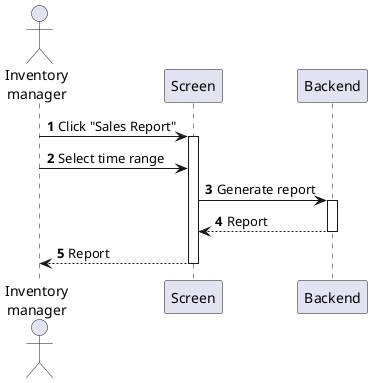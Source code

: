 @startuml inventory-generate-report
autonumber

actor "Inventory\nmanager" as a
participant Screen as f
participant Backend as b

a -> f : Click "Sales Report"
activate f
a -> f : Select time range
f -> b : Generate report
activate b
return Report
return Report
@enduml